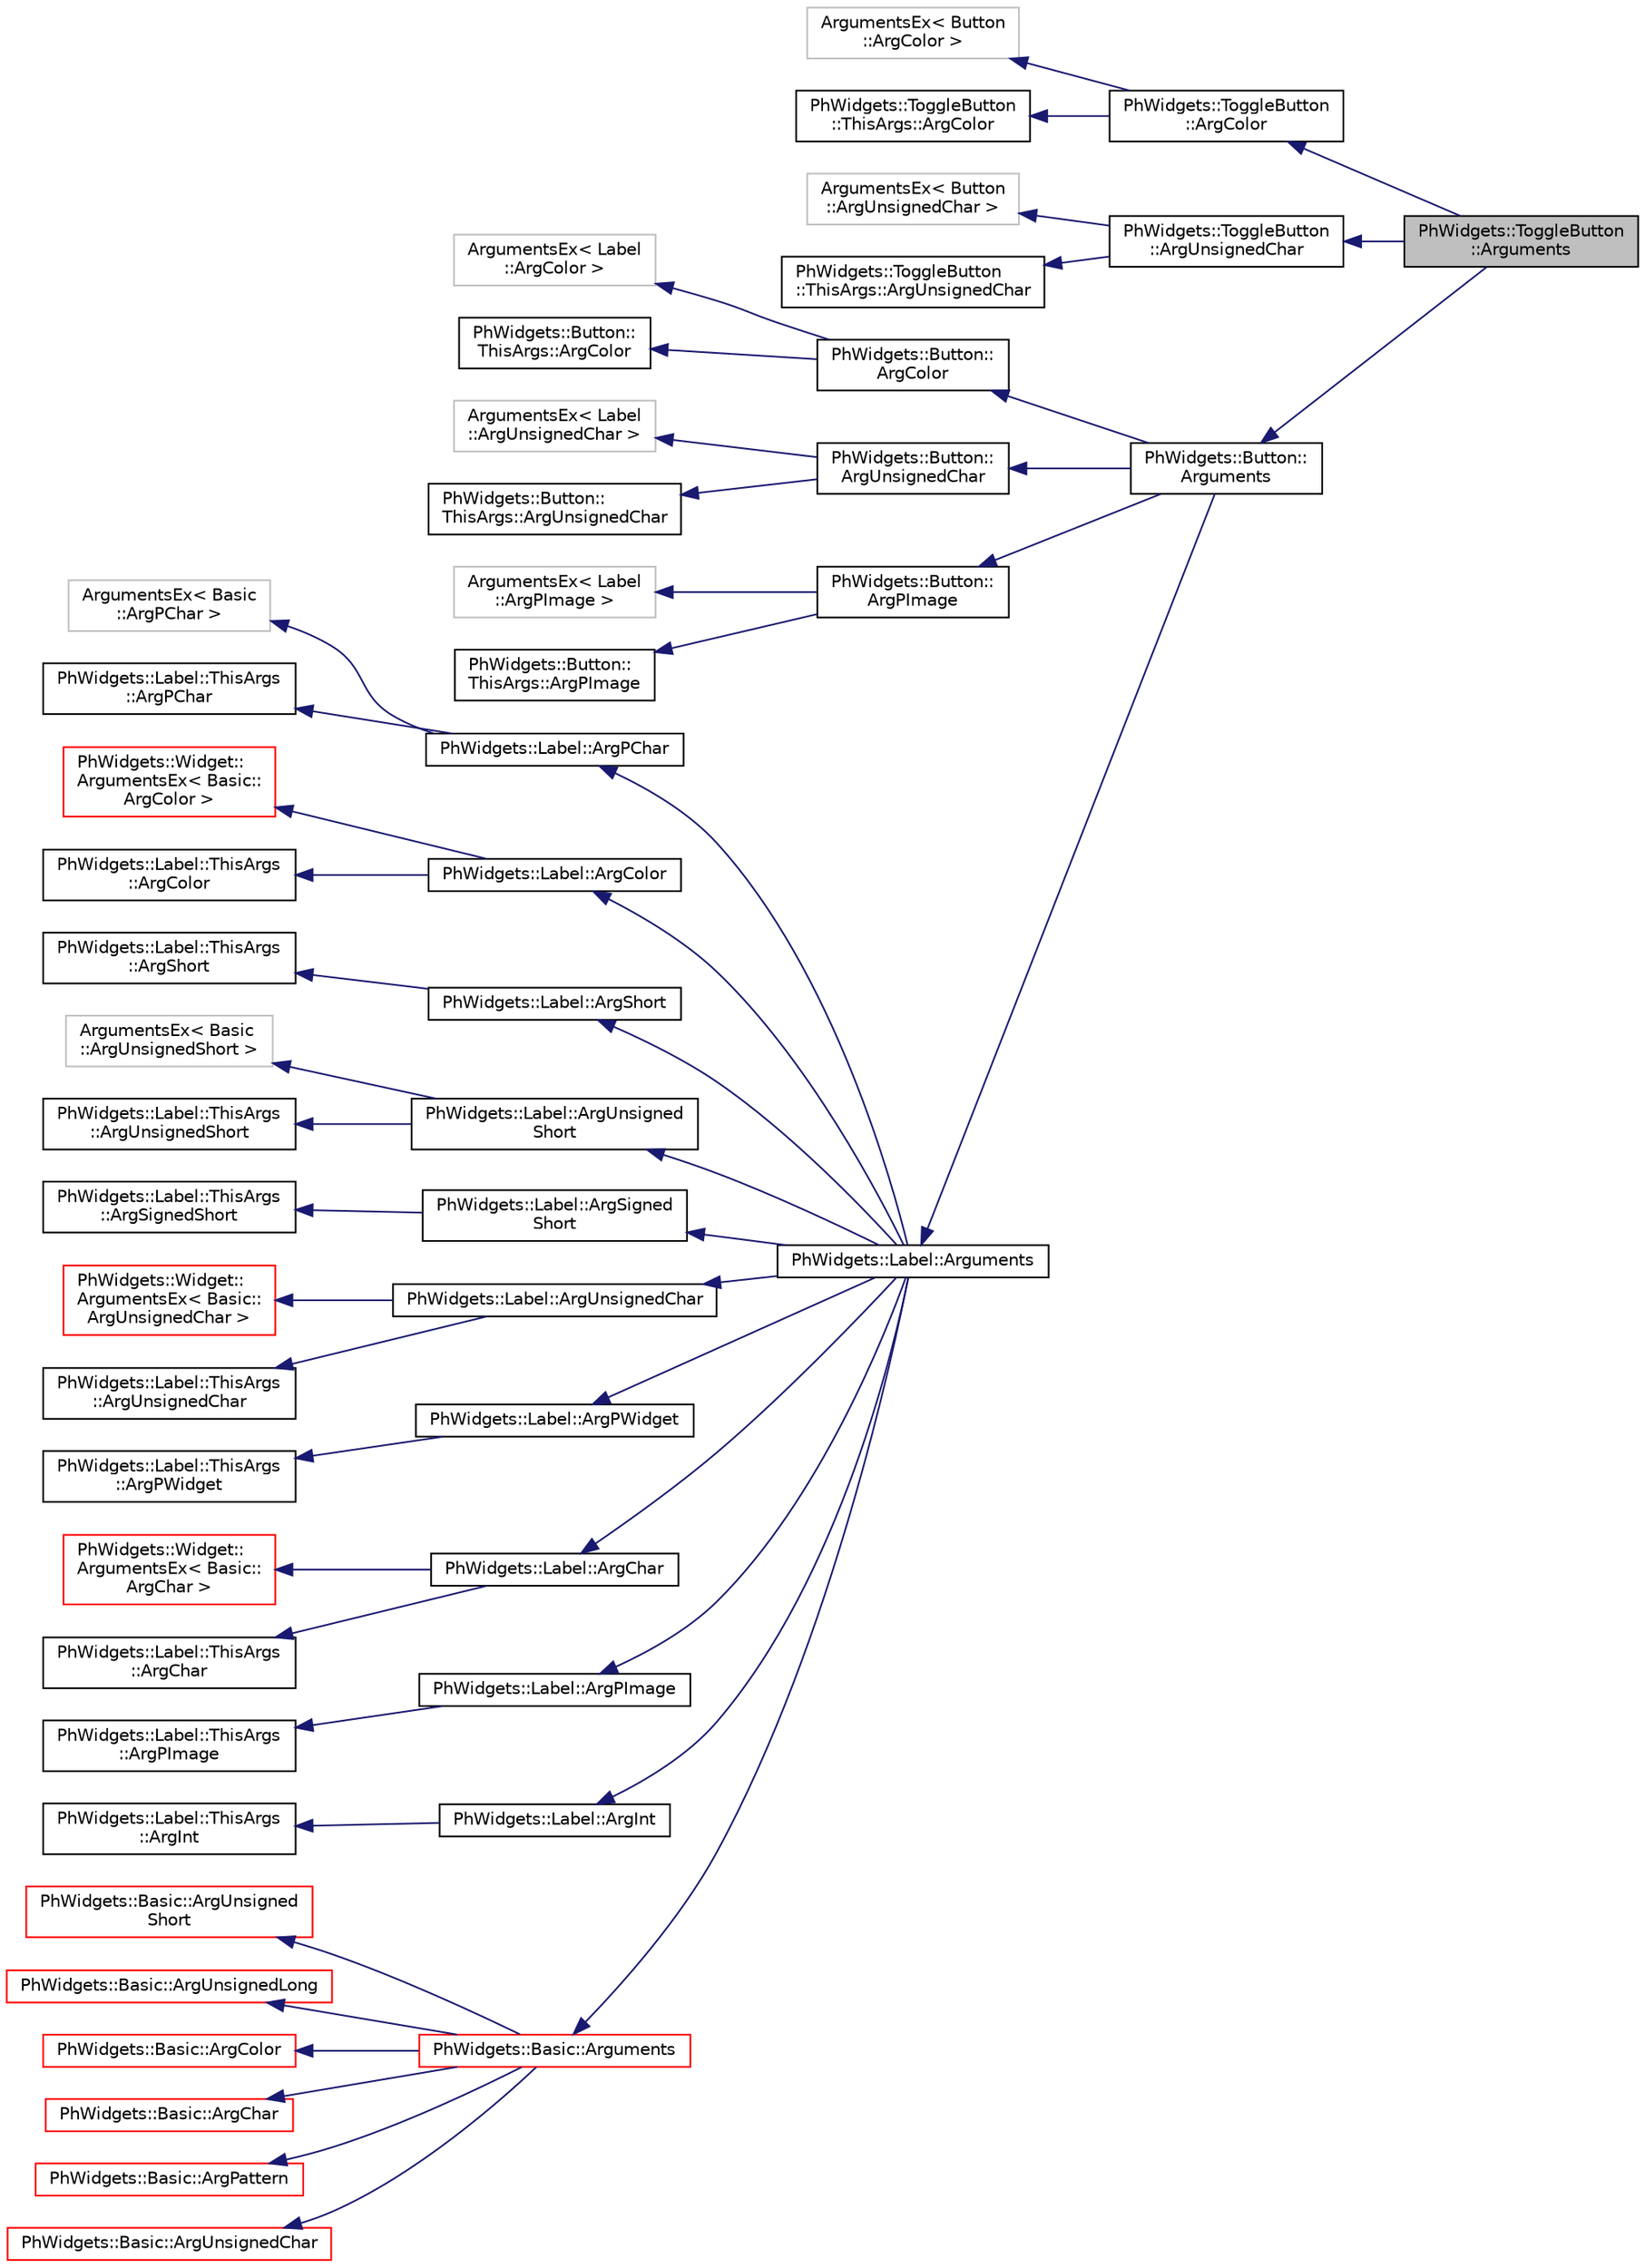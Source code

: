 digraph "PhWidgets::ToggleButton::Arguments"
{
  edge [fontname="Helvetica",fontsize="10",labelfontname="Helvetica",labelfontsize="10"];
  node [fontname="Helvetica",fontsize="10",shape=record];
  rankdir="LR";
  Node92 [label="PhWidgets::ToggleButton\l::Arguments",height=0.2,width=0.4,color="black", fillcolor="grey75", style="filled", fontcolor="black"];
  Node93 -> Node92 [dir="back",color="midnightblue",fontsize="10",style="solid",fontname="Helvetica"];
  Node93 [label="PhWidgets::ToggleButton\l::ArgColor",height=0.2,width=0.4,color="black", fillcolor="white", style="filled",URL="$struct_ph_widgets_1_1_toggle_button_1_1_arg_color.html"];
  Node94 -> Node93 [dir="back",color="midnightblue",fontsize="10",style="solid",fontname="Helvetica"];
  Node94 [label="ArgumentsEx\< Button\l::ArgColor \>",height=0.2,width=0.4,color="grey75", fillcolor="white", style="filled"];
  Node95 -> Node93 [dir="back",color="midnightblue",fontsize="10",style="solid",fontname="Helvetica"];
  Node95 [label="PhWidgets::ToggleButton\l::ThisArgs::ArgColor",height=0.2,width=0.4,color="black", fillcolor="white", style="filled",URL="$struct_ph_widgets_1_1_toggle_button_1_1_this_args_1_1_arg_color.html"];
  Node96 -> Node92 [dir="back",color="midnightblue",fontsize="10",style="solid",fontname="Helvetica"];
  Node96 [label="PhWidgets::ToggleButton\l::ArgUnsignedChar",height=0.2,width=0.4,color="black", fillcolor="white", style="filled",URL="$struct_ph_widgets_1_1_toggle_button_1_1_arg_unsigned_char.html"];
  Node97 -> Node96 [dir="back",color="midnightblue",fontsize="10",style="solid",fontname="Helvetica"];
  Node97 [label="ArgumentsEx\< Button\l::ArgUnsignedChar \>",height=0.2,width=0.4,color="grey75", fillcolor="white", style="filled"];
  Node98 -> Node96 [dir="back",color="midnightblue",fontsize="10",style="solid",fontname="Helvetica"];
  Node98 [label="PhWidgets::ToggleButton\l::ThisArgs::ArgUnsignedChar",height=0.2,width=0.4,color="black", fillcolor="white", style="filled",URL="$struct_ph_widgets_1_1_toggle_button_1_1_this_args_1_1_arg_unsigned_char.html"];
  Node99 -> Node92 [dir="back",color="midnightblue",fontsize="10",style="solid",fontname="Helvetica"];
  Node99 [label="PhWidgets::Button::\lArguments",height=0.2,width=0.4,color="black", fillcolor="white", style="filled",URL="$struct_ph_widgets_1_1_button_1_1_arguments.html"];
  Node100 -> Node99 [dir="back",color="midnightblue",fontsize="10",style="solid",fontname="Helvetica"];
  Node100 [label="PhWidgets::Button::\lArgColor",height=0.2,width=0.4,color="black", fillcolor="white", style="filled",URL="$struct_ph_widgets_1_1_button_1_1_arg_color.html"];
  Node101 -> Node100 [dir="back",color="midnightblue",fontsize="10",style="solid",fontname="Helvetica"];
  Node101 [label="ArgumentsEx\< Label\l::ArgColor \>",height=0.2,width=0.4,color="grey75", fillcolor="white", style="filled"];
  Node102 -> Node100 [dir="back",color="midnightblue",fontsize="10",style="solid",fontname="Helvetica"];
  Node102 [label="PhWidgets::Button::\lThisArgs::ArgColor",height=0.2,width=0.4,color="black", fillcolor="white", style="filled",URL="$struct_ph_widgets_1_1_button_1_1_this_args_1_1_arg_color.html"];
  Node103 -> Node99 [dir="back",color="midnightblue",fontsize="10",style="solid",fontname="Helvetica"];
  Node103 [label="PhWidgets::Button::\lArgUnsignedChar",height=0.2,width=0.4,color="black", fillcolor="white", style="filled",URL="$struct_ph_widgets_1_1_button_1_1_arg_unsigned_char.html"];
  Node104 -> Node103 [dir="back",color="midnightblue",fontsize="10",style="solid",fontname="Helvetica"];
  Node104 [label="ArgumentsEx\< Label\l::ArgUnsignedChar \>",height=0.2,width=0.4,color="grey75", fillcolor="white", style="filled"];
  Node105 -> Node103 [dir="back",color="midnightblue",fontsize="10",style="solid",fontname="Helvetica"];
  Node105 [label="PhWidgets::Button::\lThisArgs::ArgUnsignedChar",height=0.2,width=0.4,color="black", fillcolor="white", style="filled",URL="$struct_ph_widgets_1_1_button_1_1_this_args_1_1_arg_unsigned_char.html"];
  Node106 -> Node99 [dir="back",color="midnightblue",fontsize="10",style="solid",fontname="Helvetica"];
  Node106 [label="PhWidgets::Button::\lArgPImage",height=0.2,width=0.4,color="black", fillcolor="white", style="filled",URL="$struct_ph_widgets_1_1_button_1_1_arg_p_image.html"];
  Node107 -> Node106 [dir="back",color="midnightblue",fontsize="10",style="solid",fontname="Helvetica"];
  Node107 [label="ArgumentsEx\< Label\l::ArgPImage \>",height=0.2,width=0.4,color="grey75", fillcolor="white", style="filled"];
  Node108 -> Node106 [dir="back",color="midnightblue",fontsize="10",style="solid",fontname="Helvetica"];
  Node108 [label="PhWidgets::Button::\lThisArgs::ArgPImage",height=0.2,width=0.4,color="black", fillcolor="white", style="filled",URL="$struct_ph_widgets_1_1_button_1_1_this_args_1_1_arg_p_image.html"];
  Node109 -> Node99 [dir="back",color="midnightblue",fontsize="10",style="solid",fontname="Helvetica"];
  Node109 [label="PhWidgets::Label::Arguments",height=0.2,width=0.4,color="black", fillcolor="white", style="filled",URL="$struct_ph_widgets_1_1_label_1_1_arguments.html"];
  Node110 -> Node109 [dir="back",color="midnightblue",fontsize="10",style="solid",fontname="Helvetica"];
  Node110 [label="PhWidgets::Label::ArgPChar",height=0.2,width=0.4,color="black", fillcolor="white", style="filled",URL="$struct_ph_widgets_1_1_label_1_1_arg_p_char.html"];
  Node111 -> Node110 [dir="back",color="midnightblue",fontsize="10",style="solid",fontname="Helvetica"];
  Node111 [label="ArgumentsEx\< Basic\l::ArgPChar \>",height=0.2,width=0.4,color="grey75", fillcolor="white", style="filled"];
  Node112 -> Node110 [dir="back",color="midnightblue",fontsize="10",style="solid",fontname="Helvetica"];
  Node112 [label="PhWidgets::Label::ThisArgs\l::ArgPChar",height=0.2,width=0.4,color="black", fillcolor="white", style="filled",URL="$struct_ph_widgets_1_1_label_1_1_this_args_1_1_arg_p_char.html"];
  Node113 -> Node109 [dir="back",color="midnightblue",fontsize="10",style="solid",fontname="Helvetica"];
  Node113 [label="PhWidgets::Label::ArgColor",height=0.2,width=0.4,color="black", fillcolor="white", style="filled",URL="$struct_ph_widgets_1_1_label_1_1_arg_color.html"];
  Node114 -> Node113 [dir="back",color="midnightblue",fontsize="10",style="solid",fontname="Helvetica"];
  Node114 [label="PhWidgets::Widget::\lArgumentsEx\< Basic::\lArgColor \>",height=0.2,width=0.4,color="red", fillcolor="white", style="filled",URL="$struct_ph_widgets_1_1_widget_1_1_arguments_ex.html"];
  Node116 -> Node113 [dir="back",color="midnightblue",fontsize="10",style="solid",fontname="Helvetica"];
  Node116 [label="PhWidgets::Label::ThisArgs\l::ArgColor",height=0.2,width=0.4,color="black", fillcolor="white", style="filled",URL="$struct_ph_widgets_1_1_label_1_1_this_args_1_1_arg_color.html"];
  Node117 -> Node109 [dir="back",color="midnightblue",fontsize="10",style="solid",fontname="Helvetica"];
  Node117 [label="PhWidgets::Label::ArgShort",height=0.2,width=0.4,color="black", fillcolor="white", style="filled",URL="$struct_ph_widgets_1_1_label_1_1_arg_short.html"];
  Node118 -> Node117 [dir="back",color="midnightblue",fontsize="10",style="solid",fontname="Helvetica"];
  Node118 [label="PhWidgets::Label::ThisArgs\l::ArgShort",height=0.2,width=0.4,color="black", fillcolor="white", style="filled",URL="$struct_ph_widgets_1_1_label_1_1_this_args_1_1_arg_short.html"];
  Node119 -> Node109 [dir="back",color="midnightblue",fontsize="10",style="solid",fontname="Helvetica"];
  Node119 [label="PhWidgets::Label::ArgUnsigned\lShort",height=0.2,width=0.4,color="black", fillcolor="white", style="filled",URL="$struct_ph_widgets_1_1_label_1_1_arg_unsigned_short.html"];
  Node120 -> Node119 [dir="back",color="midnightblue",fontsize="10",style="solid",fontname="Helvetica"];
  Node120 [label="ArgumentsEx\< Basic\l::ArgUnsignedShort \>",height=0.2,width=0.4,color="grey75", fillcolor="white", style="filled"];
  Node121 -> Node119 [dir="back",color="midnightblue",fontsize="10",style="solid",fontname="Helvetica"];
  Node121 [label="PhWidgets::Label::ThisArgs\l::ArgUnsignedShort",height=0.2,width=0.4,color="black", fillcolor="white", style="filled",URL="$struct_ph_widgets_1_1_label_1_1_this_args_1_1_arg_unsigned_short.html"];
  Node122 -> Node109 [dir="back",color="midnightblue",fontsize="10",style="solid",fontname="Helvetica"];
  Node122 [label="PhWidgets::Label::ArgSigned\lShort",height=0.2,width=0.4,color="black", fillcolor="white", style="filled",URL="$struct_ph_widgets_1_1_label_1_1_arg_signed_short.html"];
  Node123 -> Node122 [dir="back",color="midnightblue",fontsize="10",style="solid",fontname="Helvetica"];
  Node123 [label="PhWidgets::Label::ThisArgs\l::ArgSignedShort",height=0.2,width=0.4,color="black", fillcolor="white", style="filled",URL="$struct_ph_widgets_1_1_label_1_1_this_args_1_1_arg_signed_short.html"];
  Node124 -> Node109 [dir="back",color="midnightblue",fontsize="10",style="solid",fontname="Helvetica"];
  Node124 [label="PhWidgets::Label::ArgUnsignedChar",height=0.2,width=0.4,color="black", fillcolor="white", style="filled",URL="$struct_ph_widgets_1_1_label_1_1_arg_unsigned_char.html"];
  Node125 -> Node124 [dir="back",color="midnightblue",fontsize="10",style="solid",fontname="Helvetica"];
  Node125 [label="PhWidgets::Widget::\lArgumentsEx\< Basic::\lArgUnsignedChar \>",height=0.2,width=0.4,color="red", fillcolor="white", style="filled",URL="$struct_ph_widgets_1_1_widget_1_1_arguments_ex.html"];
  Node126 -> Node124 [dir="back",color="midnightblue",fontsize="10",style="solid",fontname="Helvetica"];
  Node126 [label="PhWidgets::Label::ThisArgs\l::ArgUnsignedChar",height=0.2,width=0.4,color="black", fillcolor="white", style="filled",URL="$struct_ph_widgets_1_1_label_1_1_this_args_1_1_arg_unsigned_char.html"];
  Node127 -> Node109 [dir="back",color="midnightblue",fontsize="10",style="solid",fontname="Helvetica"];
  Node127 [label="PhWidgets::Label::ArgPWidget",height=0.2,width=0.4,color="black", fillcolor="white", style="filled",URL="$struct_ph_widgets_1_1_label_1_1_arg_p_widget.html"];
  Node128 -> Node127 [dir="back",color="midnightblue",fontsize="10",style="solid",fontname="Helvetica"];
  Node128 [label="PhWidgets::Label::ThisArgs\l::ArgPWidget",height=0.2,width=0.4,color="black", fillcolor="white", style="filled",URL="$struct_ph_widgets_1_1_label_1_1_this_args_1_1_arg_p_widget.html"];
  Node129 -> Node109 [dir="back",color="midnightblue",fontsize="10",style="solid",fontname="Helvetica"];
  Node129 [label="PhWidgets::Label::ArgChar",height=0.2,width=0.4,color="black", fillcolor="white", style="filled",URL="$struct_ph_widgets_1_1_label_1_1_arg_char.html"];
  Node130 -> Node129 [dir="back",color="midnightblue",fontsize="10",style="solid",fontname="Helvetica"];
  Node130 [label="PhWidgets::Widget::\lArgumentsEx\< Basic::\lArgChar \>",height=0.2,width=0.4,color="red", fillcolor="white", style="filled",URL="$struct_ph_widgets_1_1_widget_1_1_arguments_ex.html"];
  Node131 -> Node129 [dir="back",color="midnightblue",fontsize="10",style="solid",fontname="Helvetica"];
  Node131 [label="PhWidgets::Label::ThisArgs\l::ArgChar",height=0.2,width=0.4,color="black", fillcolor="white", style="filled",URL="$struct_ph_widgets_1_1_label_1_1_this_args_1_1_arg_char.html"];
  Node132 -> Node109 [dir="back",color="midnightblue",fontsize="10",style="solid",fontname="Helvetica"];
  Node132 [label="PhWidgets::Label::ArgPImage",height=0.2,width=0.4,color="black", fillcolor="white", style="filled",URL="$struct_ph_widgets_1_1_label_1_1_arg_p_image.html"];
  Node133 -> Node132 [dir="back",color="midnightblue",fontsize="10",style="solid",fontname="Helvetica"];
  Node133 [label="PhWidgets::Label::ThisArgs\l::ArgPImage",height=0.2,width=0.4,color="black", fillcolor="white", style="filled",URL="$struct_ph_widgets_1_1_label_1_1_this_args_1_1_arg_p_image.html"];
  Node134 -> Node109 [dir="back",color="midnightblue",fontsize="10",style="solid",fontname="Helvetica"];
  Node134 [label="PhWidgets::Label::ArgInt",height=0.2,width=0.4,color="black", fillcolor="white", style="filled",URL="$struct_ph_widgets_1_1_label_1_1_arg_int.html"];
  Node135 -> Node134 [dir="back",color="midnightblue",fontsize="10",style="solid",fontname="Helvetica"];
  Node135 [label="PhWidgets::Label::ThisArgs\l::ArgInt",height=0.2,width=0.4,color="black", fillcolor="white", style="filled",URL="$struct_ph_widgets_1_1_label_1_1_this_args_1_1_arg_int.html"];
  Node136 -> Node109 [dir="back",color="midnightblue",fontsize="10",style="solid",fontname="Helvetica"];
  Node136 [label="PhWidgets::Basic::Arguments",height=0.2,width=0.4,color="red", fillcolor="white", style="filled",URL="$struct_ph_widgets_1_1_basic_1_1_arguments.html"];
  Node137 -> Node136 [dir="back",color="midnightblue",fontsize="10",style="solid",fontname="Helvetica"];
  Node137 [label="PhWidgets::Basic::ArgUnsigned\lShort",height=0.2,width=0.4,color="red", fillcolor="white", style="filled",URL="$struct_ph_widgets_1_1_basic_1_1_arg_unsigned_short.html"];
  Node140 -> Node136 [dir="back",color="midnightblue",fontsize="10",style="solid",fontname="Helvetica"];
  Node140 [label="PhWidgets::Basic::ArgUnsignedLong",height=0.2,width=0.4,color="red", fillcolor="white", style="filled",URL="$struct_ph_widgets_1_1_basic_1_1_arg_unsigned_long.html"];
  Node143 -> Node136 [dir="back",color="midnightblue",fontsize="10",style="solid",fontname="Helvetica"];
  Node143 [label="PhWidgets::Basic::ArgColor",height=0.2,width=0.4,color="red", fillcolor="white", style="filled",URL="$struct_ph_widgets_1_1_basic_1_1_arg_color.html"];
  Node146 -> Node136 [dir="back",color="midnightblue",fontsize="10",style="solid",fontname="Helvetica"];
  Node146 [label="PhWidgets::Basic::ArgChar",height=0.2,width=0.4,color="red", fillcolor="white", style="filled",URL="$struct_ph_widgets_1_1_basic_1_1_arg_char.html"];
  Node148 -> Node136 [dir="back",color="midnightblue",fontsize="10",style="solid",fontname="Helvetica"];
  Node148 [label="PhWidgets::Basic::ArgPattern",height=0.2,width=0.4,color="red", fillcolor="white", style="filled",URL="$struct_ph_widgets_1_1_basic_1_1_arg_pattern.html"];
  Node150 -> Node136 [dir="back",color="midnightblue",fontsize="10",style="solid",fontname="Helvetica"];
  Node150 [label="PhWidgets::Basic::ArgUnsignedChar",height=0.2,width=0.4,color="red", fillcolor="white", style="filled",URL="$struct_ph_widgets_1_1_basic_1_1_arg_unsigned_char.html"];
}
